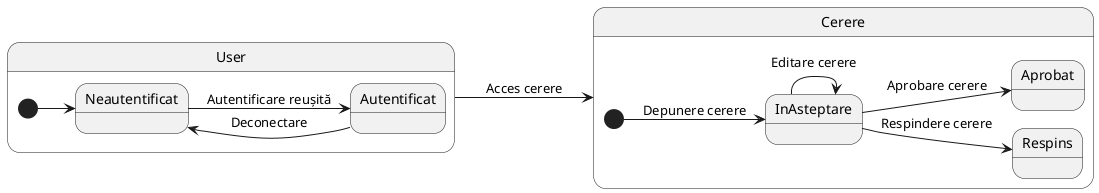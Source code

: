 @startuml

left to right direction

state User{
    [*] --> Neautentificat
    Neautentificat --> Autentificat : Autentificare reușită
    Autentificat --> Neautentificat : Deconectare
}

state Cerere {
    [*] --> InAsteptare : Depunere cerere
    InAsteptare --> Aprobat : Aprobare cerere
    InAsteptare --> Respins : Respindere cerere
    InAsteptare --> InAsteptare : Editare cerere
}


User --> Cerere : Acces cerere

@enduml
